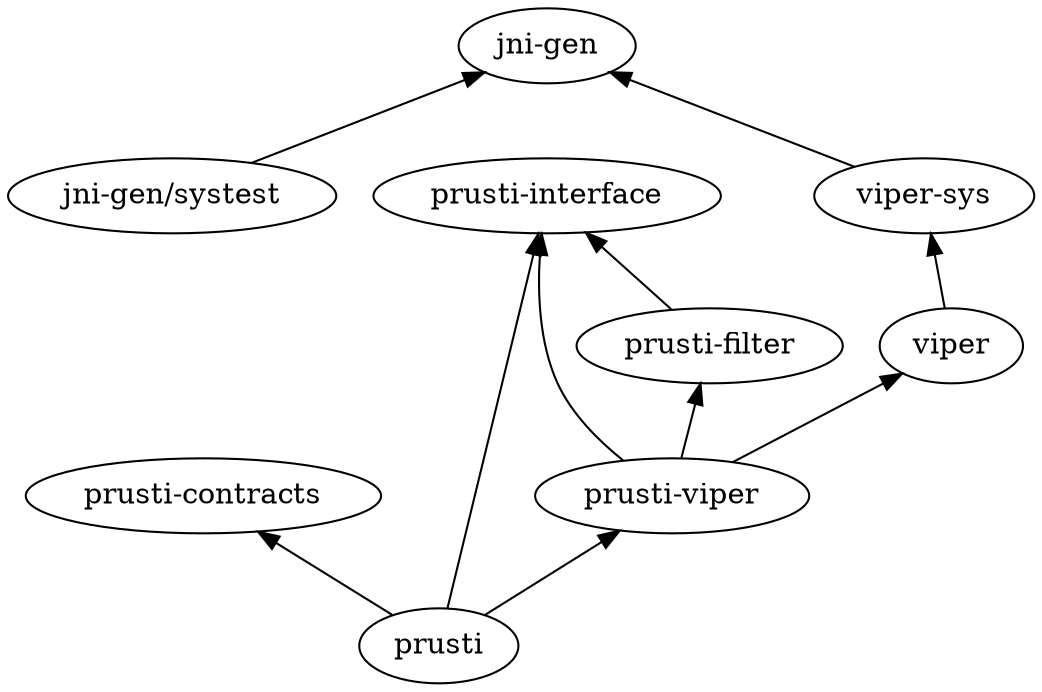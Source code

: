 digraph {
	graph [rankdir=BT]
	viper [label=viper]
	"viper-sys" [label="viper-sys"]
	viper -> "viper-sys"
	"jni-gen" [label="jni-gen"]
	"viper-sys" -> "jni-gen"
	"prusti-contracts" [label="prusti-contracts"]
	prusti [label=prusti]
	"prusti-interface" [label="prusti-interface"]
	prusti -> "prusti-interface"
	prusti -> "prusti-contracts"
	"prusti-viper" [label="prusti-viper"]
	prusti -> "prusti-viper"
	"prusti-viper" -> "prusti-interface"
	"prusti-viper" -> viper
	"prusti-filter" [label="prusti-filter"]
	"prusti-viper" -> "prusti-filter"
	"jni-gen/systest" [label="jni-gen/systest"]
	"jni-gen/systest" -> "jni-gen"
	"prusti-filter" -> "prusti-interface"
}
